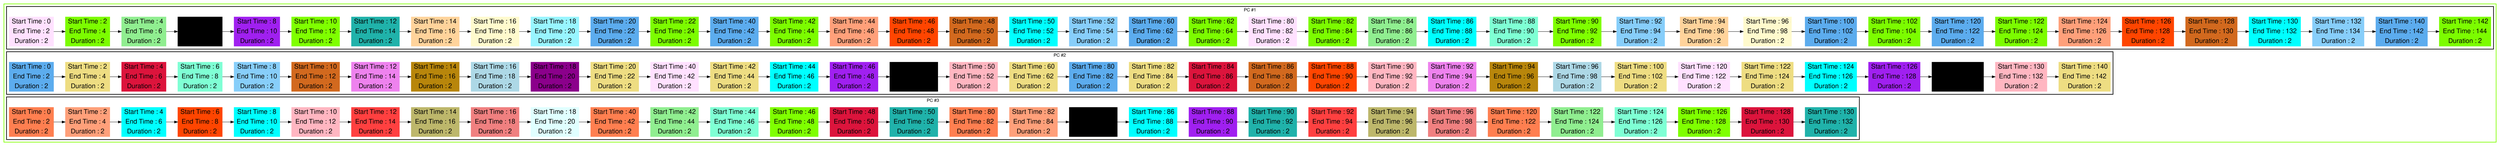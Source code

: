 digraph G {

fontname="Helvetica,Arial,sans-serif"
node [fontname="Helvetica,Arial,sans-serif"]
edge [fontname="Helvetica,Arial,sans-serif"]
graph [rankdir = "LR"];
node [fontsize = "20" shape = "ellipse"];

    subgraph cluster_Mod_0{
        color =chartreuse
        style = bold
        subgraph cluster_0{
           node [style=filled]
           color = black


            "node24" [
               label = "Start Time : 0 | End Time : 2 | Duration : 2"
               shape = "record"
               color = thistle1
            ]

            "node64" [
               label = "Start Time : 2 | End Time : 4 | Duration : 2"
               shape = "record"
               color = lawngreen
            ]

            "node87" [
               label = "Start Time : 4 | End Time : 6 | Duration : 2"
               shape = "record"
               color = lightgreen
            ]

            "node47" [
               label = "Start Time : 6 | End Time : 8 | Duration : 2"
               shape = "record"
               color = cornflower
            ]

            "node20" [
               label = "Start Time : 8 | End Time : 10 | Duration : 2"
               shape = "record"
               color = x11purple
            ]

            "node35" [
               label = "Start Time : 10 | End Time : 12 | Duration : 2"
               shape = "record"
               color = chartreuse
            ]

            "node99" [
               label = "Start Time : 12 | End Time : 14 | Duration : 2"
               shape = "record"
               color = lightseagreen
            ]

            "node32" [
               label = "Start Time : 14 | End Time : 16 | Duration : 2"
               shape = "record"
               color = burlywood1
            ]

            "node72" [
               label = "Start Time : 16 | End Time : 18 | Duration : 2"
               shape = "record"
               color = lemonchiffon
            ]

            "node34" [
               label = "Start Time : 18 | End Time : 20 | Duration : 2"
               shape = "record"
               color = cadetblue1
            ]

            "node1" [
               label = "Start Time : 20 | End Time : 22 | Duration : 2"
               shape = "record"
               color = steelblue2
            ]

            "node65" [
               label = "Start Time : 22 | End Time : 24 | Duration : 2"
               shape = "record"
               color = lawngreen
            ]

            "node2" [
               label = "Start Time : 40 | End Time : 42 | Duration : 2"
               shape = "record"
               color = steelblue2
            ]

            "node66" [
               label = "Start Time : 42 | End Time : 44 | Duration : 2"
               shape = "record"
               color = lawngreen
            ]

            "node96" [
               label = "Start Time : 44 | End Time : 46 | Duration : 2"
               shape = "record"
               color = lightsalmon
            ]

            "node17" [
               label = "Start Time : 46 | End Time : 48 | Duration : 2"
               shape = "record"
               color = orangered1
            ]

            "node40" [
               label = "Start Time : 48 | End Time : 50 | Duration : 2"
               shape = "record"
               color = chocolate
            ]

            "node56" [
               label = "Start Time : 50 | End Time : 52 | Duration : 2"
               shape = "record"
               color = cyan
            ]

            "node104" [
               label = "Start Time : 52 | End Time : 54 | Duration : 2"
               shape = "record"
               color = lightskyblue
            ]

            "node3" [
               label = "Start Time : 60 | End Time : 62 | Duration : 2"
               shape = "record"
               color = steelblue2
            ]

            "node67" [
               label = "Start Time : 62 | End Time : 64 | Duration : 2"
               shape = "record"
               color = lawngreen
            ]

            "node26" [
               label = "Start Time : 80 | End Time : 82 | Duration : 2"
               shape = "record"
               color = thistle1
            ]

            "node68" [
               label = "Start Time : 82 | End Time : 84 | Duration : 2"
               shape = "record"
               color = lawngreen
            ]

            "node89" [
               label = "Start Time : 84 | End Time : 86 | Duration : 2"
               shape = "record"
               color = lightgreen
            ]

            "node57" [
               label = "Start Time : 86 | End Time : 88 | Duration : 2"
               shape = "record"
               color = cyan
            ]

            "node14" [
               label = "Start Time : 88 | End Time : 90 | Duration : 2"
               shape = "record"
               color = aquamarine
            ]

            "node37" [
               label = "Start Time : 90 | End Time : 92 | Duration : 2"
               shape = "record"
               color = chartreuse
            ]

            "node105" [
               label = "Start Time : 92 | End Time : 94 | Duration : 2"
               shape = "record"
               color = lightskyblue
            ]

            "node33" [
               label = "Start Time : 94 | End Time : 96 | Duration : 2"
               shape = "record"
               color = burlywood1
            ]

            "node73" [
               label = "Start Time : 96 | End Time : 98 | Duration : 2"
               shape = "record"
               color = lemonchiffon
            ]

            "node5" [
               label = "Start Time : 100 | End Time : 102 | Duration : 2"
               shape = "record"
               color = steelblue2
            ]

            "node69" [
               label = "Start Time : 102 | End Time : 104 | Duration : 2"
               shape = "record"
               color = lawngreen
            ]

            "node6" [
               label = "Start Time : 120 | End Time : 122 | Duration : 2"
               shape = "record"
               color = steelblue2
            ]

            "node70" [
               label = "Start Time : 122 | End Time : 124 | Duration : 2"
               shape = "record"
               color = lawngreen
            ]

            "node98" [
               label = "Start Time : 124 | End Time : 126 | Duration : 2"
               shape = "record"
               color = lightsalmon
            ]

            "node19" [
               label = "Start Time : 126 | End Time : 128 | Duration : 2"
               shape = "record"
               color = orangered1
            ]

            "node42" [
               label = "Start Time : 128 | End Time : 130 | Duration : 2"
               shape = "record"
               color = chocolate
            ]

            "node58" [
               label = "Start Time : 130 | End Time : 132 | Duration : 2"
               shape = "record"
               color = cyan
            ]

            "node106" [
               label = "Start Time : 132 | End Time : 134 | Duration : 2"
               shape = "record"
               color = lightskyblue
            ]

            "node7" [
               label = "Start Time : 140 | End Time : 142 | Duration : 2"
               shape = "record"
               color = steelblue2
            ]

            "node71" [
               label = "Start Time : 142 | End Time : 144 | Duration : 2"
               shape = "record"
               color = lawngreen
            ]

            node24 -> node64 -> node87 -> node47 -> node20 -> node35 -> node99 -> node32 -> node72 -> node34 -> node1 -> node65 -> node2 -> node66 -> node96 -> node17 -> node40 -> node56 -> node104 -> node3 -> node67 -> node26 -> node68 -> node89 -> node57 -> node14 -> node37 -> node105 -> node33 -> node73 -> node5 -> node69 -> node6 -> node70 -> node98 -> node19 -> node42 -> node58 -> node106 -> node7 -> node71

            label = "PC #1"

        }
        subgraph cluster_1{
           node [style=filled]
           color = black


            "node0" [
               label = "Start Time : 0 | End Time : 2 | Duration : 2"
               shape = "record"
               color = steelblue2
            ]

            "node79" [
               label = "Start Time : 2 | End Time : 4 | Duration : 2"
               shape = "record"
               color = lightgoldenrod
            ]

            "node51" [
               label = "Start Time : 4 | End Time : 6 | Duration : 2"
               shape = "record"
               color = crimson
            ]

            "node12" [
               label = "Start Time : 6 | End Time : 8 | Duration : 2"
               shape = "record"
               color = aquamarine
            ]

            "node103" [
               label = "Start Time : 8 | End Time : 10 | Duration : 2"
               shape = "record"
               color = lightskyblue
            ]

            "node39" [
               label = "Start Time : 10 | End Time : 12 | Duration : 2"
               shape = "record"
               color = chocolate
            ]

            "node28" [
               label = "Start Time : 12 | End Time : 14 | Duration : 2"
               shape = "record"
               color = violet
            ]

            "node59" [
               label = "Start Time : 14 | End Time : 16 | Duration : 2"
               shape = "record"
               color = darkgoldenrod
            ]

            "node74" [
               label = "Start Time : 16 | End Time : 18 | Duration : 2"
               shape = "record"
               color = lightblue
            ]

            "node63" [
               label = "Start Time : 18 | End Time : 20 | Duration : 2"
               shape = "record"
               color = darkmagenta
            ]

            "node80" [
               label = "Start Time : 20 | End Time : 22 | Duration : 2"
               shape = "record"
               color = lightgoldenrod
            ]

            "node25" [
               label = "Start Time : 40 | End Time : 42 | Duration : 2"
               shape = "record"
               color = thistle1
            ]

            "node81" [
               label = "Start Time : 42 | End Time : 44 | Duration : 2"
               shape = "record"
               color = lightgoldenrod
            ]

            "node9" [
               label = "Start Time : 44 | End Time : 46 | Duration : 2"
               shape = "record"
               color = aqua
            ]

            "node21" [
               label = "Start Time : 46 | End Time : 48 | Duration : 2"
               shape = "record"
               color = x11purple
            ]

            "node48" [
               label = "Start Time : 48 | End Time : 50 | Duration : 2"
               shape = "record"
               color = cornflower
            ]

            "node92" [
               label = "Start Time : 50 | End Time : 52 | Duration : 2"
               shape = "record"
               color = lightpink
            ]

            "node82" [
               label = "Start Time : 60 | End Time : 62 | Duration : 2"
               shape = "record"
               color = lightgoldenrod
            ]

            "node4" [
               label = "Start Time : 80 | End Time : 82 | Duration : 2"
               shape = "record"
               color = steelblue2
            ]

            "node83" [
               label = "Start Time : 82 | End Time : 84 | Duration : 2"
               shape = "record"
               color = lightgoldenrod
            ]

            "node53" [
               label = "Start Time : 84 | End Time : 86 | Duration : 2"
               shape = "record"
               color = crimson
            ]

            "node41" [
               label = "Start Time : 86 | End Time : 88 | Duration : 2"
               shape = "record"
               color = chocolate
            ]

            "node18" [
               label = "Start Time : 88 | End Time : 90 | Duration : 2"
               shape = "record"
               color = orangered1
            ]

            "node93" [
               label = "Start Time : 90 | End Time : 92 | Duration : 2"
               shape = "record"
               color = lightpink
            ]

            "node29" [
               label = "Start Time : 92 | End Time : 94 | Duration : 2"
               shape = "record"
               color = violet
            ]

            "node60" [
               label = "Start Time : 94 | End Time : 96 | Duration : 2"
               shape = "record"
               color = darkgoldenrod
            ]

            "node75" [
               label = "Start Time : 96 | End Time : 98 | Duration : 2"
               shape = "record"
               color = lightblue
            ]

            "node84" [
               label = "Start Time : 100 | End Time : 102 | Duration : 2"
               shape = "record"
               color = lightgoldenrod
            ]

            "node27" [
               label = "Start Time : 120 | End Time : 122 | Duration : 2"
               shape = "record"
               color = thistle1
            ]

            "node85" [
               label = "Start Time : 122 | End Time : 124 | Duration : 2"
               shape = "record"
               color = lightgoldenrod
            ]

            "node11" [
               label = "Start Time : 124 | End Time : 126 | Duration : 2"
               shape = "record"
               color = aqua
            ]

            "node23" [
               label = "Start Time : 126 | End Time : 128 | Duration : 2"
               shape = "record"
               color = x11purple
            ]

            "node50" [
               label = "Start Time : 128 | End Time : 130 | Duration : 2"
               shape = "record"
               color = cornflower
            ]

            "node94" [
               label = "Start Time : 130 | End Time : 132 | Duration : 2"
               shape = "record"
               color = lightpink
            ]

            "node86" [
               label = "Start Time : 140 | End Time : 142 | Duration : 2"
               shape = "record"
               color = lightgoldenrod
            ]

            node0 -> node79 -> node51 -> node12 -> node103 -> node39 -> node28 -> node59 -> node74 -> node63 -> node80 -> node25 -> node81 -> node9 -> node21 -> node48 -> node92 -> node82 -> node4 -> node83 -> node53 -> node41 -> node18 -> node93 -> node29 -> node60 -> node75 -> node84 -> node27 -> node85 -> node11 -> node23 -> node50 -> node94 -> node86

            label = "PC #2"

        }
        subgraph cluster_2{
           node [style=filled]
           color = black


            "node43" [
               label = "Start Time : 0 | End Time : 2 | Duration : 2"
               shape = "record"
               color = coral
            ]

            "node95" [
               label = "Start Time : 2 | End Time : 4 | Duration : 2"
               shape = "record"
               color = lightsalmon
            ]

            "node55" [
               label = "Start Time : 4 | End Time : 6 | Duration : 2"
               shape = "record"
               color = cyan
            ]

            "node16" [
               label = "Start Time : 6 | End Time : 8 | Duration : 2"
               shape = "record"
               color = orangered1
            ]

            "node8" [
               label = "Start Time : 8 | End Time : 10 | Duration : 2"
               shape = "record"
               color = aqua
            ]

            "node91" [
               label = "Start Time : 10 | End Time : 12 | Duration : 2"
               shape = "record"
               color = lightpink
            ]

            "node30" [
               label = "Start Time : 12 | End Time : 14 | Duration : 2"
               shape = "record"
               color = brown1
            ]

            "node61" [
               label = "Start Time : 14 | End Time : 16 | Duration : 2"
               shape = "record"
               color = darkkhaki
            ]

            "node76" [
               label = "Start Time : 16 | End Time : 18 | Duration : 2"
               shape = "record"
               color = lightcoral
            ]

            "node78" [
               label = "Start Time : 18 | End Time : 20 | Duration : 2"
               shape = "record"
               color = lightcyan
            ]

            "node44" [
               label = "Start Time : 40 | End Time : 42 | Duration : 2"
               shape = "record"
               color = coral
            ]

            "node88" [
               label = "Start Time : 42 | End Time : 44 | Duration : 2"
               shape = "record"
               color = lightgreen
            ]

            "node13" [
               label = "Start Time : 44 | End Time : 46 | Duration : 2"
               shape = "record"
               color = aquamarine
            ]

            "node36" [
               label = "Start Time : 46 | End Time : 48 | Duration : 2"
               shape = "record"
               color = chartreuse
            ]

            "node52" [
               label = "Start Time : 48 | End Time : 50 | Duration : 2"
               shape = "record"
               color = crimson
            ]

            "node100" [
               label = "Start Time : 50 | End Time : 52 | Duration : 2"
               shape = "record"
               color = lightseagreen
            ]

            "node45" [
               label = "Start Time : 80 | End Time : 82 | Duration : 2"
               shape = "record"
               color = coral
            ]

            "node97" [
               label = "Start Time : 82 | End Time : 84 | Duration : 2"
               shape = "record"
               color = lightsalmon
            ]

            "node49" [
               label = "Start Time : 84 | End Time : 86 | Duration : 2"
               shape = "record"
               color = cornflower
            ]

            "node10" [
               label = "Start Time : 86 | End Time : 88 | Duration : 2"
               shape = "record"
               color = aqua
            ]

            "node22" [
               label = "Start Time : 88 | End Time : 90 | Duration : 2"
               shape = "record"
               color = x11purple
            ]

            "node101" [
               label = "Start Time : 90 | End Time : 92 | Duration : 2"
               shape = "record"
               color = lightseagreen
            ]

            "node31" [
               label = "Start Time : 92 | End Time : 94 | Duration : 2"
               shape = "record"
               color = brown1
            ]

            "node62" [
               label = "Start Time : 94 | End Time : 96 | Duration : 2"
               shape = "record"
               color = darkkhaki
            ]

            "node77" [
               label = "Start Time : 96 | End Time : 98 | Duration : 2"
               shape = "record"
               color = lightcoral
            ]

            "node46" [
               label = "Start Time : 120 | End Time : 122 | Duration : 2"
               shape = "record"
               color = coral
            ]

            "node90" [
               label = "Start Time : 122 | End Time : 124 | Duration : 2"
               shape = "record"
               color = lightgreen
            ]

            "node15" [
               label = "Start Time : 124 | End Time : 126 | Duration : 2"
               shape = "record"
               color = aquamarine
            ]

            "node38" [
               label = "Start Time : 126 | End Time : 128 | Duration : 2"
               shape = "record"
               color = chartreuse
            ]

            "node54" [
               label = "Start Time : 128 | End Time : 130 | Duration : 2"
               shape = "record"
               color = crimson
            ]

            "node102" [
               label = "Start Time : 130 | End Time : 132 | Duration : 2"
               shape = "record"
               color = lightseagreen
            ]

            node43 -> node95 -> node55 -> node16 -> node8 -> node91 -> node30 -> node61 -> node76 -> node78 -> node44 -> node88 -> node13 -> node36 -> node52 -> node100 -> node45 -> node97 -> node49 -> node10 -> node22 -> node101 -> node31 -> node62 -> node77 -> node46 -> node90 -> node15 -> node38 -> node54 -> node102

            label = "PC #3"

        }
    }




}

